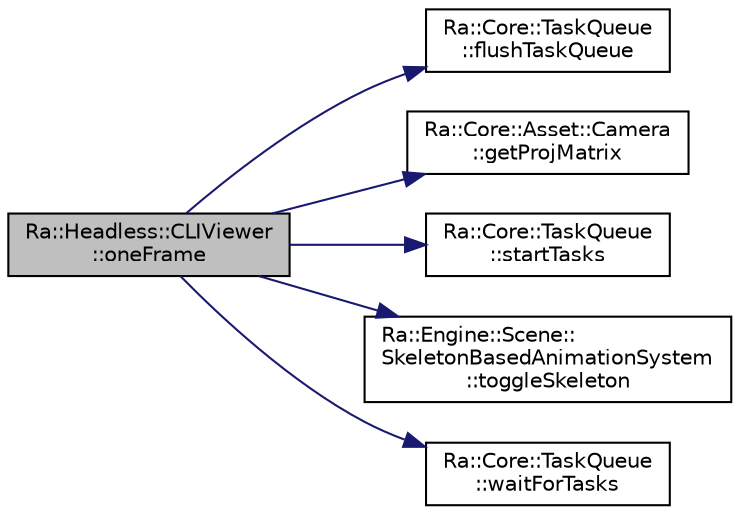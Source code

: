 digraph "Ra::Headless::CLIViewer::oneFrame"
{
 // INTERACTIVE_SVG=YES
 // LATEX_PDF_SIZE
  edge [fontname="Helvetica",fontsize="10",labelfontname="Helvetica",labelfontsize="10"];
  node [fontname="Helvetica",fontsize="10",shape=record];
  rankdir="LR";
  Node1 [label="Ra::Headless::CLIViewer\l::oneFrame",height=0.2,width=0.4,color="black", fillcolor="grey75", style="filled", fontcolor="black",tooltip=" "];
  Node1 -> Node2 [color="midnightblue",fontsize="10",style="solid",fontname="Helvetica"];
  Node2 [label="Ra::Core::TaskQueue\l::flushTaskQueue",height=0.2,width=0.4,color="black", fillcolor="white", style="filled",URL="$classRa_1_1Core_1_1TaskQueue.html#a133a9b42dbb00afd3873b83a044c447f",tooltip="Erases all tasks. Will assert if tasks are unprocessed."];
  Node1 -> Node3 [color="midnightblue",fontsize="10",style="solid",fontname="Helvetica"];
  Node3 [label="Ra::Core::Asset::Camera\l::getProjMatrix",height=0.2,width=0.4,color="black", fillcolor="white", style="filled",URL="$classRa_1_1Core_1_1Asset_1_1Camera.html#aa461c56f0e95754cfb18d0616247d848",tooltip="Return the projection matrix."];
  Node1 -> Node4 [color="midnightblue",fontsize="10",style="solid",fontname="Helvetica"];
  Node4 [label="Ra::Core::TaskQueue\l::startTasks",height=0.2,width=0.4,color="black", fillcolor="white", style="filled",URL="$classRa_1_1Core_1_1TaskQueue.html#a462ea1280f62fb46db3fa74b805857b0",tooltip=" "];
  Node1 -> Node5 [color="midnightblue",fontsize="10",style="solid",fontname="Helvetica"];
  Node5 [label="Ra::Engine::Scene::\lSkeletonBasedAnimationSystem\l::toggleSkeleton",height=0.2,width=0.4,color="black", fillcolor="white", style="filled",URL="$classRa_1_1Engine_1_1Scene_1_1SkeletonBasedAnimationSystem.html#afbc168860dd06437a423bb160a6038c1",tooltip="Toggles skeleton display for all AnimationComponents."];
  Node1 -> Node6 [color="midnightblue",fontsize="10",style="solid",fontname="Helvetica"];
  Node6 [label="Ra::Core::TaskQueue\l::waitForTasks",height=0.2,width=0.4,color="black", fillcolor="white", style="filled",URL="$classRa_1_1Core_1_1TaskQueue.html#ae4263fcdad580ffb7b5f28d29d5b7805",tooltip="Blocks until all tasks and dependencies are finished."];
}
